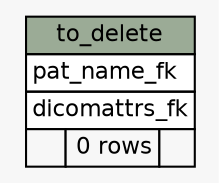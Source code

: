 // dot 2.43.0 on Linux 5.8.0-33-generic
// SchemaSpy rev 590
digraph "to_delete" {
  graph [
    rankdir="RL"
    bgcolor="#f7f7f7"
    nodesep="0.18"
    ranksep="0.46"
    fontname="Helvetica"
    fontsize="11"
  ];
  node [
    fontname="Helvetica"
    fontsize="11"
    shape="plaintext"
  ];
  edge [
    arrowsize="0.8"
  ];
  "to_delete" [
    label=<
    <TABLE BORDER="0" CELLBORDER="1" CELLSPACING="0" BGCOLOR="#ffffff">
      <TR><TD COLSPAN="3" BGCOLOR="#9bab96" ALIGN="CENTER">to_delete</TD></TR>
      <TR><TD PORT="pat_name_fk" COLSPAN="3" ALIGN="LEFT">pat_name_fk</TD></TR>
      <TR><TD PORT="dicomattrs_fk" COLSPAN="3" ALIGN="LEFT">dicomattrs_fk</TD></TR>
      <TR><TD ALIGN="LEFT" BGCOLOR="#f7f7f7">  </TD><TD ALIGN="RIGHT" BGCOLOR="#f7f7f7">0 rows</TD><TD ALIGN="RIGHT" BGCOLOR="#f7f7f7">  </TD></TR>
    </TABLE>>
    URL="tables/to_delete.html"
    tooltip="to_delete"
  ];
}
